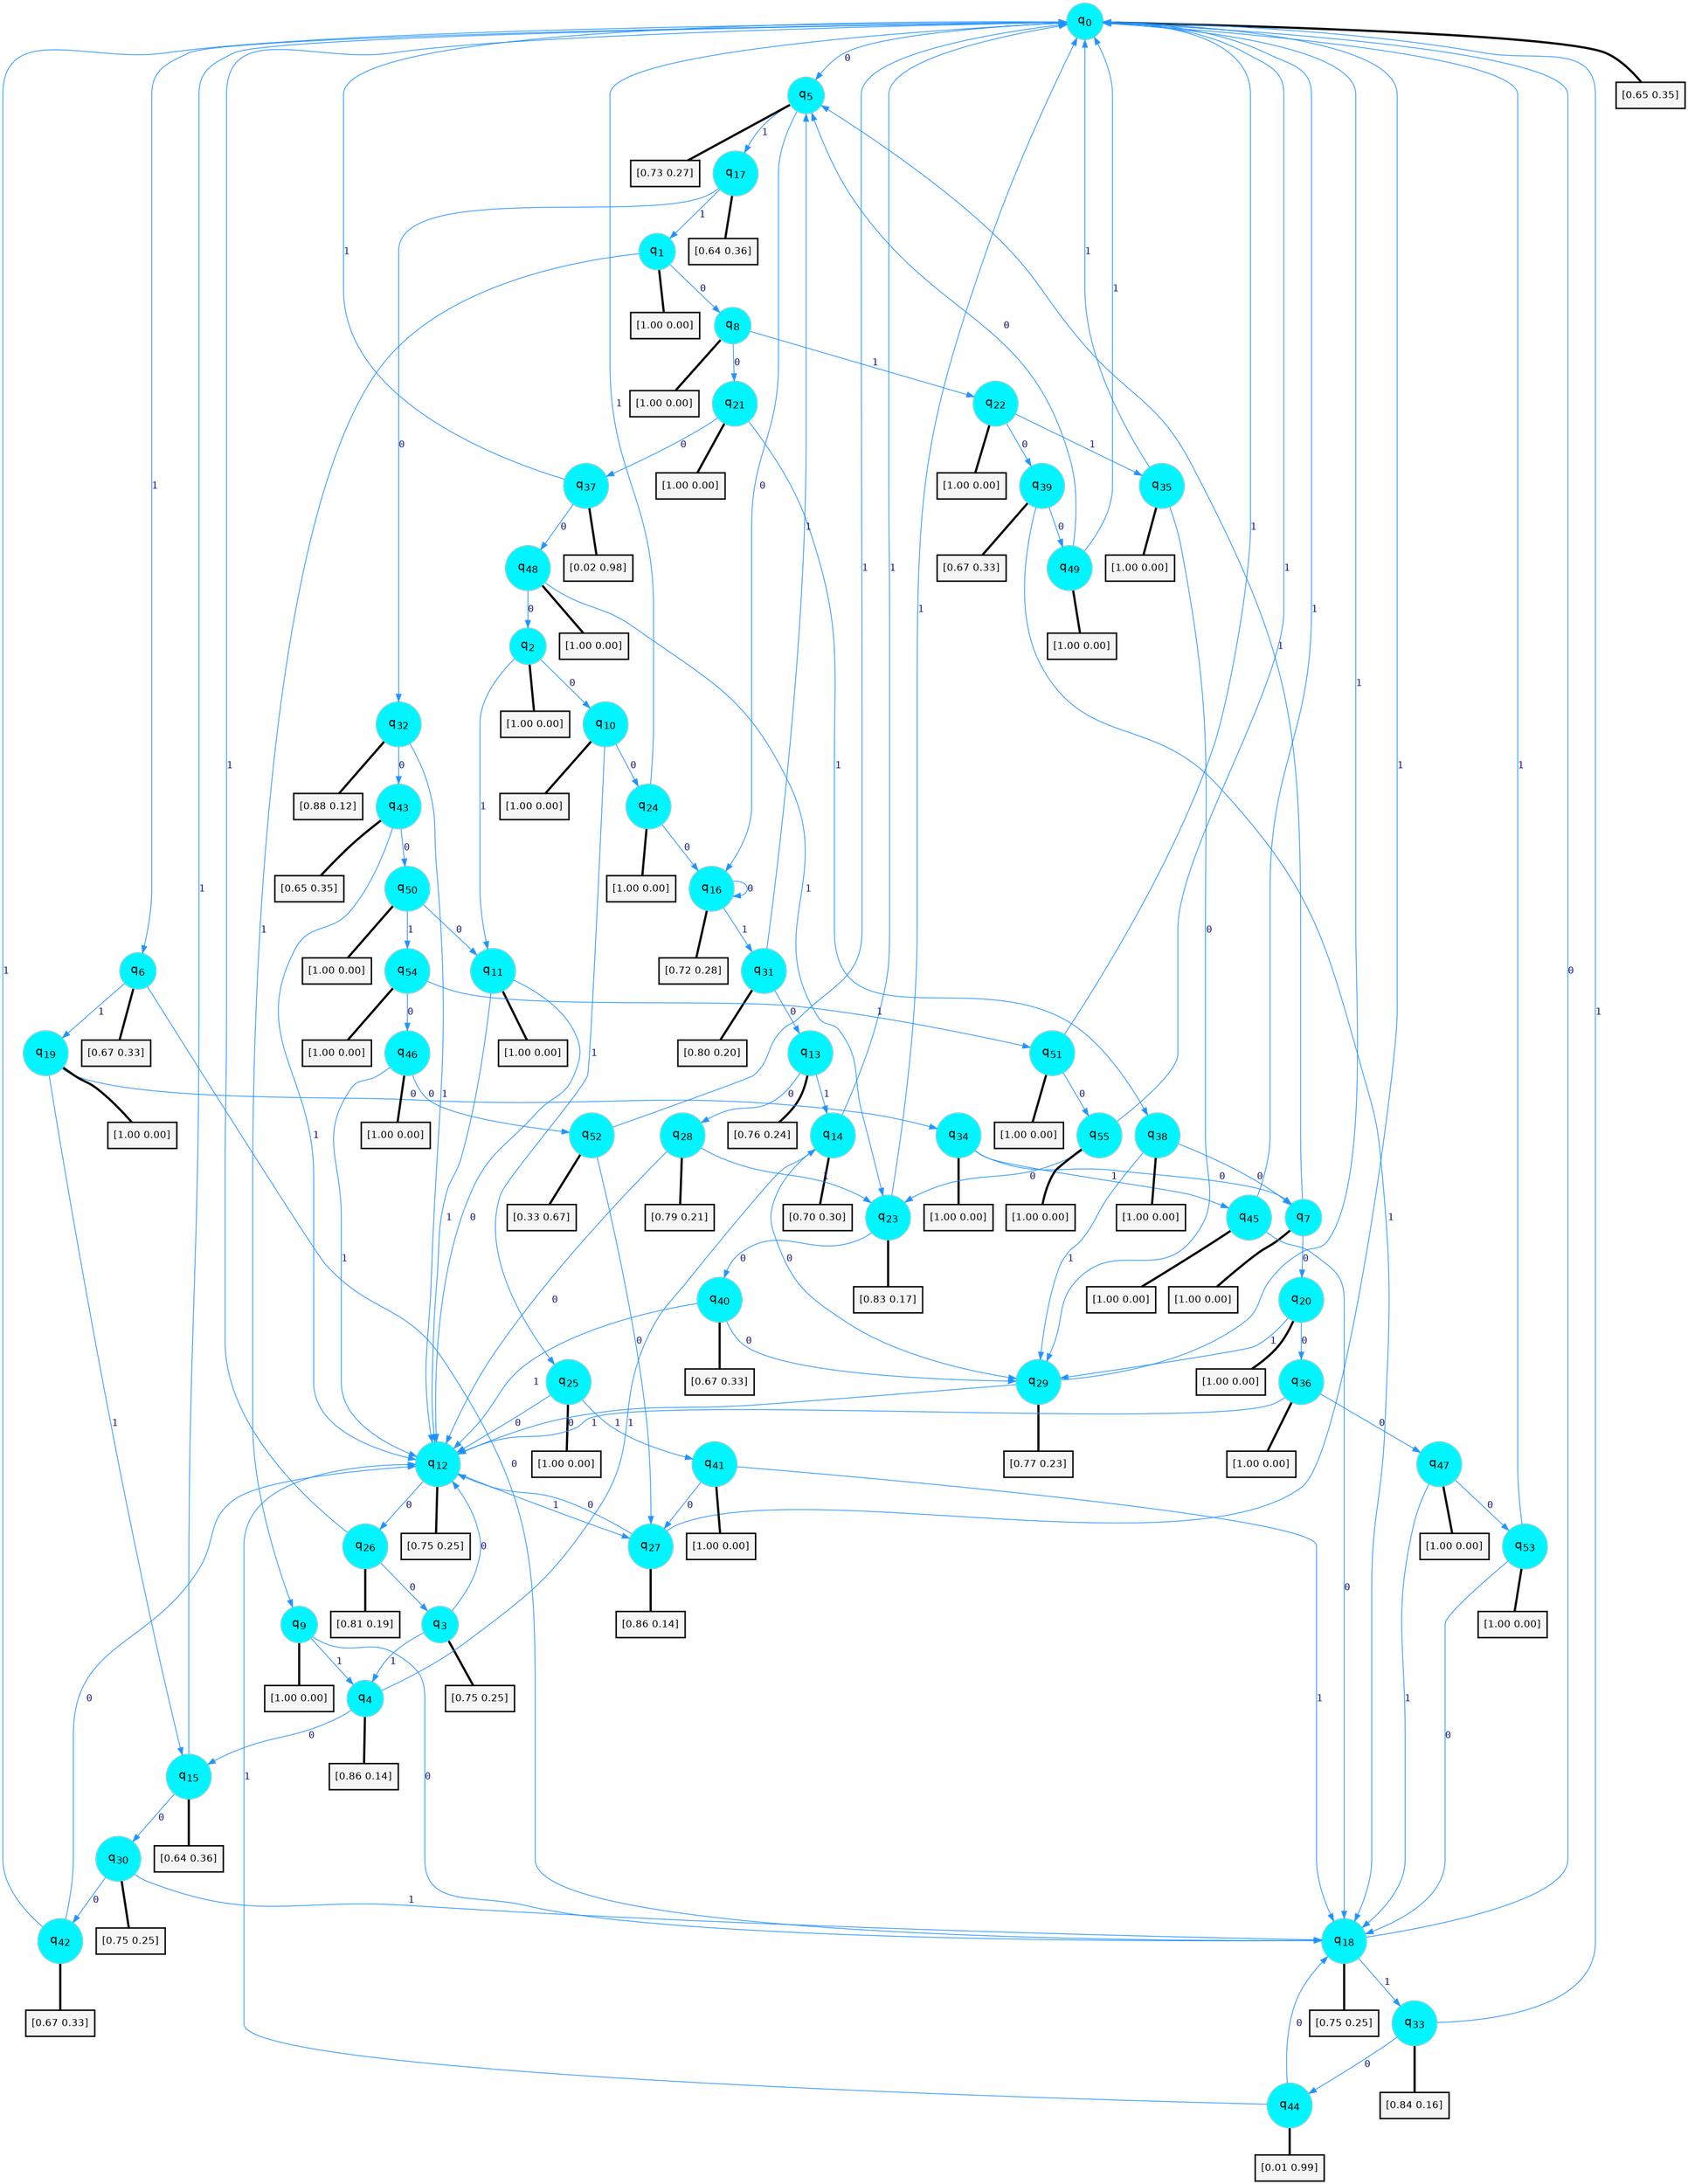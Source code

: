 digraph G {
graph [
bgcolor=transparent, dpi=300, rankdir=TD, size="40,25"];
node [
color=gray, fillcolor=turquoise1, fontcolor=black, fontname=Helvetica, fontsize=16, fontweight=bold, shape=circle, style=filled];
edge [
arrowsize=1, color=dodgerblue1, fontcolor=midnightblue, fontname=courier, fontweight=bold, penwidth=1, style=solid, weight=20];
0[label=<q<SUB>0</SUB>>];
1[label=<q<SUB>1</SUB>>];
2[label=<q<SUB>2</SUB>>];
3[label=<q<SUB>3</SUB>>];
4[label=<q<SUB>4</SUB>>];
5[label=<q<SUB>5</SUB>>];
6[label=<q<SUB>6</SUB>>];
7[label=<q<SUB>7</SUB>>];
8[label=<q<SUB>8</SUB>>];
9[label=<q<SUB>9</SUB>>];
10[label=<q<SUB>10</SUB>>];
11[label=<q<SUB>11</SUB>>];
12[label=<q<SUB>12</SUB>>];
13[label=<q<SUB>13</SUB>>];
14[label=<q<SUB>14</SUB>>];
15[label=<q<SUB>15</SUB>>];
16[label=<q<SUB>16</SUB>>];
17[label=<q<SUB>17</SUB>>];
18[label=<q<SUB>18</SUB>>];
19[label=<q<SUB>19</SUB>>];
20[label=<q<SUB>20</SUB>>];
21[label=<q<SUB>21</SUB>>];
22[label=<q<SUB>22</SUB>>];
23[label=<q<SUB>23</SUB>>];
24[label=<q<SUB>24</SUB>>];
25[label=<q<SUB>25</SUB>>];
26[label=<q<SUB>26</SUB>>];
27[label=<q<SUB>27</SUB>>];
28[label=<q<SUB>28</SUB>>];
29[label=<q<SUB>29</SUB>>];
30[label=<q<SUB>30</SUB>>];
31[label=<q<SUB>31</SUB>>];
32[label=<q<SUB>32</SUB>>];
33[label=<q<SUB>33</SUB>>];
34[label=<q<SUB>34</SUB>>];
35[label=<q<SUB>35</SUB>>];
36[label=<q<SUB>36</SUB>>];
37[label=<q<SUB>37</SUB>>];
38[label=<q<SUB>38</SUB>>];
39[label=<q<SUB>39</SUB>>];
40[label=<q<SUB>40</SUB>>];
41[label=<q<SUB>41</SUB>>];
42[label=<q<SUB>42</SUB>>];
43[label=<q<SUB>43</SUB>>];
44[label=<q<SUB>44</SUB>>];
45[label=<q<SUB>45</SUB>>];
46[label=<q<SUB>46</SUB>>];
47[label=<q<SUB>47</SUB>>];
48[label=<q<SUB>48</SUB>>];
49[label=<q<SUB>49</SUB>>];
50[label=<q<SUB>50</SUB>>];
51[label=<q<SUB>51</SUB>>];
52[label=<q<SUB>52</SUB>>];
53[label=<q<SUB>53</SUB>>];
54[label=<q<SUB>54</SUB>>];
55[label=<q<SUB>55</SUB>>];
56[label="[0.65 0.35]", shape=box,fontcolor=black, fontname=Helvetica, fontsize=14, penwidth=2, fillcolor=whitesmoke,color=black];
57[label="[1.00 0.00]", shape=box,fontcolor=black, fontname=Helvetica, fontsize=14, penwidth=2, fillcolor=whitesmoke,color=black];
58[label="[1.00 0.00]", shape=box,fontcolor=black, fontname=Helvetica, fontsize=14, penwidth=2, fillcolor=whitesmoke,color=black];
59[label="[0.75 0.25]", shape=box,fontcolor=black, fontname=Helvetica, fontsize=14, penwidth=2, fillcolor=whitesmoke,color=black];
60[label="[0.86 0.14]", shape=box,fontcolor=black, fontname=Helvetica, fontsize=14, penwidth=2, fillcolor=whitesmoke,color=black];
61[label="[0.73 0.27]", shape=box,fontcolor=black, fontname=Helvetica, fontsize=14, penwidth=2, fillcolor=whitesmoke,color=black];
62[label="[0.67 0.33]", shape=box,fontcolor=black, fontname=Helvetica, fontsize=14, penwidth=2, fillcolor=whitesmoke,color=black];
63[label="[1.00 0.00]", shape=box,fontcolor=black, fontname=Helvetica, fontsize=14, penwidth=2, fillcolor=whitesmoke,color=black];
64[label="[1.00 0.00]", shape=box,fontcolor=black, fontname=Helvetica, fontsize=14, penwidth=2, fillcolor=whitesmoke,color=black];
65[label="[1.00 0.00]", shape=box,fontcolor=black, fontname=Helvetica, fontsize=14, penwidth=2, fillcolor=whitesmoke,color=black];
66[label="[1.00 0.00]", shape=box,fontcolor=black, fontname=Helvetica, fontsize=14, penwidth=2, fillcolor=whitesmoke,color=black];
67[label="[1.00 0.00]", shape=box,fontcolor=black, fontname=Helvetica, fontsize=14, penwidth=2, fillcolor=whitesmoke,color=black];
68[label="[0.75 0.25]", shape=box,fontcolor=black, fontname=Helvetica, fontsize=14, penwidth=2, fillcolor=whitesmoke,color=black];
69[label="[0.76 0.24]", shape=box,fontcolor=black, fontname=Helvetica, fontsize=14, penwidth=2, fillcolor=whitesmoke,color=black];
70[label="[0.70 0.30]", shape=box,fontcolor=black, fontname=Helvetica, fontsize=14, penwidth=2, fillcolor=whitesmoke,color=black];
71[label="[0.64 0.36]", shape=box,fontcolor=black, fontname=Helvetica, fontsize=14, penwidth=2, fillcolor=whitesmoke,color=black];
72[label="[0.72 0.28]", shape=box,fontcolor=black, fontname=Helvetica, fontsize=14, penwidth=2, fillcolor=whitesmoke,color=black];
73[label="[0.64 0.36]", shape=box,fontcolor=black, fontname=Helvetica, fontsize=14, penwidth=2, fillcolor=whitesmoke,color=black];
74[label="[0.75 0.25]", shape=box,fontcolor=black, fontname=Helvetica, fontsize=14, penwidth=2, fillcolor=whitesmoke,color=black];
75[label="[1.00 0.00]", shape=box,fontcolor=black, fontname=Helvetica, fontsize=14, penwidth=2, fillcolor=whitesmoke,color=black];
76[label="[1.00 0.00]", shape=box,fontcolor=black, fontname=Helvetica, fontsize=14, penwidth=2, fillcolor=whitesmoke,color=black];
77[label="[1.00 0.00]", shape=box,fontcolor=black, fontname=Helvetica, fontsize=14, penwidth=2, fillcolor=whitesmoke,color=black];
78[label="[1.00 0.00]", shape=box,fontcolor=black, fontname=Helvetica, fontsize=14, penwidth=2, fillcolor=whitesmoke,color=black];
79[label="[0.83 0.17]", shape=box,fontcolor=black, fontname=Helvetica, fontsize=14, penwidth=2, fillcolor=whitesmoke,color=black];
80[label="[1.00 0.00]", shape=box,fontcolor=black, fontname=Helvetica, fontsize=14, penwidth=2, fillcolor=whitesmoke,color=black];
81[label="[1.00 0.00]", shape=box,fontcolor=black, fontname=Helvetica, fontsize=14, penwidth=2, fillcolor=whitesmoke,color=black];
82[label="[0.81 0.19]", shape=box,fontcolor=black, fontname=Helvetica, fontsize=14, penwidth=2, fillcolor=whitesmoke,color=black];
83[label="[0.86 0.14]", shape=box,fontcolor=black, fontname=Helvetica, fontsize=14, penwidth=2, fillcolor=whitesmoke,color=black];
84[label="[0.79 0.21]", shape=box,fontcolor=black, fontname=Helvetica, fontsize=14, penwidth=2, fillcolor=whitesmoke,color=black];
85[label="[0.77 0.23]", shape=box,fontcolor=black, fontname=Helvetica, fontsize=14, penwidth=2, fillcolor=whitesmoke,color=black];
86[label="[0.75 0.25]", shape=box,fontcolor=black, fontname=Helvetica, fontsize=14, penwidth=2, fillcolor=whitesmoke,color=black];
87[label="[0.80 0.20]", shape=box,fontcolor=black, fontname=Helvetica, fontsize=14, penwidth=2, fillcolor=whitesmoke,color=black];
88[label="[0.88 0.12]", shape=box,fontcolor=black, fontname=Helvetica, fontsize=14, penwidth=2, fillcolor=whitesmoke,color=black];
89[label="[0.84 0.16]", shape=box,fontcolor=black, fontname=Helvetica, fontsize=14, penwidth=2, fillcolor=whitesmoke,color=black];
90[label="[1.00 0.00]", shape=box,fontcolor=black, fontname=Helvetica, fontsize=14, penwidth=2, fillcolor=whitesmoke,color=black];
91[label="[1.00 0.00]", shape=box,fontcolor=black, fontname=Helvetica, fontsize=14, penwidth=2, fillcolor=whitesmoke,color=black];
92[label="[1.00 0.00]", shape=box,fontcolor=black, fontname=Helvetica, fontsize=14, penwidth=2, fillcolor=whitesmoke,color=black];
93[label="[0.02 0.98]", shape=box,fontcolor=black, fontname=Helvetica, fontsize=14, penwidth=2, fillcolor=whitesmoke,color=black];
94[label="[1.00 0.00]", shape=box,fontcolor=black, fontname=Helvetica, fontsize=14, penwidth=2, fillcolor=whitesmoke,color=black];
95[label="[0.67 0.33]", shape=box,fontcolor=black, fontname=Helvetica, fontsize=14, penwidth=2, fillcolor=whitesmoke,color=black];
96[label="[0.67 0.33]", shape=box,fontcolor=black, fontname=Helvetica, fontsize=14, penwidth=2, fillcolor=whitesmoke,color=black];
97[label="[1.00 0.00]", shape=box,fontcolor=black, fontname=Helvetica, fontsize=14, penwidth=2, fillcolor=whitesmoke,color=black];
98[label="[0.67 0.33]", shape=box,fontcolor=black, fontname=Helvetica, fontsize=14, penwidth=2, fillcolor=whitesmoke,color=black];
99[label="[0.65 0.35]", shape=box,fontcolor=black, fontname=Helvetica, fontsize=14, penwidth=2, fillcolor=whitesmoke,color=black];
100[label="[0.01 0.99]", shape=box,fontcolor=black, fontname=Helvetica, fontsize=14, penwidth=2, fillcolor=whitesmoke,color=black];
101[label="[1.00 0.00]", shape=box,fontcolor=black, fontname=Helvetica, fontsize=14, penwidth=2, fillcolor=whitesmoke,color=black];
102[label="[1.00 0.00]", shape=box,fontcolor=black, fontname=Helvetica, fontsize=14, penwidth=2, fillcolor=whitesmoke,color=black];
103[label="[1.00 0.00]", shape=box,fontcolor=black, fontname=Helvetica, fontsize=14, penwidth=2, fillcolor=whitesmoke,color=black];
104[label="[1.00 0.00]", shape=box,fontcolor=black, fontname=Helvetica, fontsize=14, penwidth=2, fillcolor=whitesmoke,color=black];
105[label="[1.00 0.00]", shape=box,fontcolor=black, fontname=Helvetica, fontsize=14, penwidth=2, fillcolor=whitesmoke,color=black];
106[label="[1.00 0.00]", shape=box,fontcolor=black, fontname=Helvetica, fontsize=14, penwidth=2, fillcolor=whitesmoke,color=black];
107[label="[1.00 0.00]", shape=box,fontcolor=black, fontname=Helvetica, fontsize=14, penwidth=2, fillcolor=whitesmoke,color=black];
108[label="[0.33 0.67]", shape=box,fontcolor=black, fontname=Helvetica, fontsize=14, penwidth=2, fillcolor=whitesmoke,color=black];
109[label="[1.00 0.00]", shape=box,fontcolor=black, fontname=Helvetica, fontsize=14, penwidth=2, fillcolor=whitesmoke,color=black];
110[label="[1.00 0.00]", shape=box,fontcolor=black, fontname=Helvetica, fontsize=14, penwidth=2, fillcolor=whitesmoke,color=black];
111[label="[1.00 0.00]", shape=box,fontcolor=black, fontname=Helvetica, fontsize=14, penwidth=2, fillcolor=whitesmoke,color=black];
0->5 [label=0];
0->6 [label=1];
0->56 [arrowhead=none, penwidth=3,color=black];
1->8 [label=0];
1->9 [label=1];
1->57 [arrowhead=none, penwidth=3,color=black];
2->10 [label=0];
2->11 [label=1];
2->58 [arrowhead=none, penwidth=3,color=black];
3->12 [label=0];
3->4 [label=1];
3->59 [arrowhead=none, penwidth=3,color=black];
4->15 [label=0];
4->14 [label=1];
4->60 [arrowhead=none, penwidth=3,color=black];
5->16 [label=0];
5->17 [label=1];
5->61 [arrowhead=none, penwidth=3,color=black];
6->18 [label=0];
6->19 [label=1];
6->62 [arrowhead=none, penwidth=3,color=black];
7->20 [label=0];
7->5 [label=1];
7->63 [arrowhead=none, penwidth=3,color=black];
8->21 [label=0];
8->22 [label=1];
8->64 [arrowhead=none, penwidth=3,color=black];
9->18 [label=0];
9->4 [label=1];
9->65 [arrowhead=none, penwidth=3,color=black];
10->24 [label=0];
10->25 [label=1];
10->66 [arrowhead=none, penwidth=3,color=black];
11->12 [label=0];
11->12 [label=1];
11->67 [arrowhead=none, penwidth=3,color=black];
12->26 [label=0];
12->27 [label=1];
12->68 [arrowhead=none, penwidth=3,color=black];
13->28 [label=0];
13->14 [label=1];
13->69 [arrowhead=none, penwidth=3,color=black];
14->29 [label=0];
14->0 [label=1];
14->70 [arrowhead=none, penwidth=3,color=black];
15->30 [label=0];
15->0 [label=1];
15->71 [arrowhead=none, penwidth=3,color=black];
16->16 [label=0];
16->31 [label=1];
16->72 [arrowhead=none, penwidth=3,color=black];
17->32 [label=0];
17->1 [label=1];
17->73 [arrowhead=none, penwidth=3,color=black];
18->0 [label=0];
18->33 [label=1];
18->74 [arrowhead=none, penwidth=3,color=black];
19->34 [label=0];
19->15 [label=1];
19->75 [arrowhead=none, penwidth=3,color=black];
20->36 [label=0];
20->29 [label=1];
20->76 [arrowhead=none, penwidth=3,color=black];
21->37 [label=0];
21->38 [label=1];
21->77 [arrowhead=none, penwidth=3,color=black];
22->39 [label=0];
22->35 [label=1];
22->78 [arrowhead=none, penwidth=3,color=black];
23->40 [label=0];
23->0 [label=1];
23->79 [arrowhead=none, penwidth=3,color=black];
24->16 [label=0];
24->0 [label=1];
24->80 [arrowhead=none, penwidth=3,color=black];
25->12 [label=0];
25->41 [label=1];
25->81 [arrowhead=none, penwidth=3,color=black];
26->3 [label=0];
26->0 [label=1];
26->82 [arrowhead=none, penwidth=3,color=black];
27->12 [label=0];
27->0 [label=1];
27->83 [arrowhead=none, penwidth=3,color=black];
28->12 [label=0];
28->23 [label=1];
28->84 [arrowhead=none, penwidth=3,color=black];
29->12 [label=0];
29->0 [label=1];
29->85 [arrowhead=none, penwidth=3,color=black];
30->42 [label=0];
30->18 [label=1];
30->86 [arrowhead=none, penwidth=3,color=black];
31->13 [label=0];
31->5 [label=1];
31->87 [arrowhead=none, penwidth=3,color=black];
32->43 [label=0];
32->12 [label=1];
32->88 [arrowhead=none, penwidth=3,color=black];
33->44 [label=0];
33->0 [label=1];
33->89 [arrowhead=none, penwidth=3,color=black];
34->7 [label=0];
34->45 [label=1];
34->90 [arrowhead=none, penwidth=3,color=black];
35->29 [label=0];
35->0 [label=1];
35->91 [arrowhead=none, penwidth=3,color=black];
36->47 [label=0];
36->12 [label=1];
36->92 [arrowhead=none, penwidth=3,color=black];
37->48 [label=0];
37->0 [label=1];
37->93 [arrowhead=none, penwidth=3,color=black];
38->7 [label=0];
38->29 [label=1];
38->94 [arrowhead=none, penwidth=3,color=black];
39->49 [label=0];
39->18 [label=1];
39->95 [arrowhead=none, penwidth=3,color=black];
40->29 [label=0];
40->12 [label=1];
40->96 [arrowhead=none, penwidth=3,color=black];
41->27 [label=0];
41->18 [label=1];
41->97 [arrowhead=none, penwidth=3,color=black];
42->12 [label=0];
42->0 [label=1];
42->98 [arrowhead=none, penwidth=3,color=black];
43->50 [label=0];
43->12 [label=1];
43->99 [arrowhead=none, penwidth=3,color=black];
44->18 [label=0];
44->12 [label=1];
44->100 [arrowhead=none, penwidth=3,color=black];
45->18 [label=0];
45->0 [label=1];
45->101 [arrowhead=none, penwidth=3,color=black];
46->52 [label=0];
46->12 [label=1];
46->102 [arrowhead=none, penwidth=3,color=black];
47->53 [label=0];
47->18 [label=1];
47->103 [arrowhead=none, penwidth=3,color=black];
48->2 [label=0];
48->23 [label=1];
48->104 [arrowhead=none, penwidth=3,color=black];
49->5 [label=0];
49->0 [label=1];
49->105 [arrowhead=none, penwidth=3,color=black];
50->11 [label=0];
50->54 [label=1];
50->106 [arrowhead=none, penwidth=3,color=black];
51->55 [label=0];
51->0 [label=1];
51->107 [arrowhead=none, penwidth=3,color=black];
52->27 [label=0];
52->0 [label=1];
52->108 [arrowhead=none, penwidth=3,color=black];
53->18 [label=0];
53->0 [label=1];
53->109 [arrowhead=none, penwidth=3,color=black];
54->46 [label=0];
54->51 [label=1];
54->110 [arrowhead=none, penwidth=3,color=black];
55->23 [label=0];
55->0 [label=1];
55->111 [arrowhead=none, penwidth=3,color=black];
}
